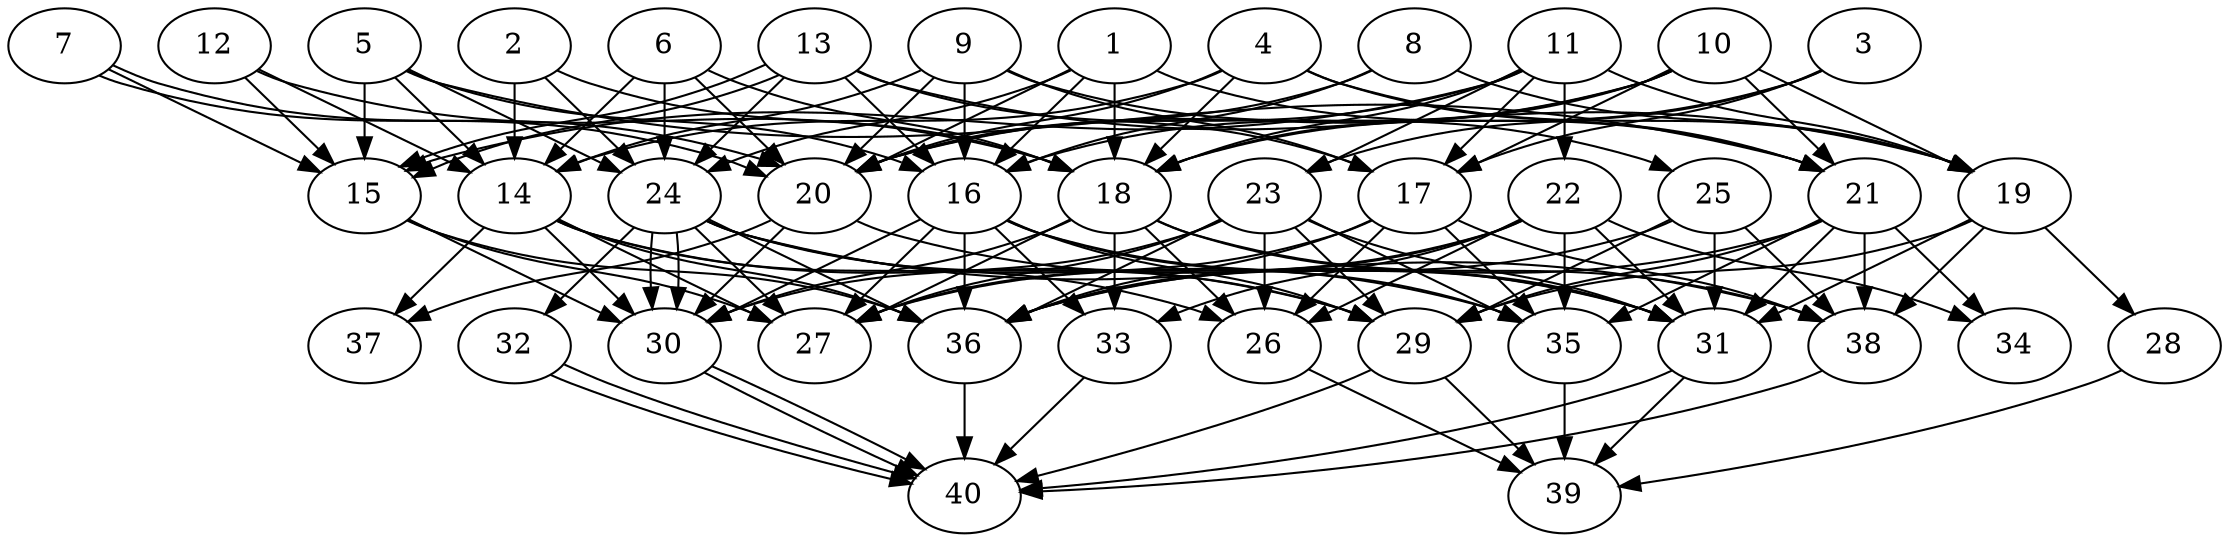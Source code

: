 // DAG automatically generated by daggen at Thu Oct  3 14:06:48 2019
// ./daggen --dot -n 40 --ccr 0.5 --fat 0.7 --regular 0.9 --density 0.7 --mindata 5242880 --maxdata 52428800 
digraph G {
  1 [size="40577024", alpha="0.15", expect_size="20288512"] 
  1 -> 16 [size ="20288512"]
  1 -> 18 [size ="20288512"]
  1 -> 20 [size ="20288512"]
  1 -> 21 [size ="20288512"]
  1 -> 24 [size ="20288512"]
  2 [size="63727616", alpha="0.10", expect_size="31863808"] 
  2 -> 14 [size ="31863808"]
  2 -> 18 [size ="31863808"]
  2 -> 24 [size ="31863808"]
  3 [size="19511296", alpha="0.02", expect_size="9755648"] 
  3 -> 17 [size ="9755648"]
  3 -> 18 [size ="9755648"]
  3 -> 23 [size ="9755648"]
  4 [size="68583424", alpha="0.10", expect_size="34291712"] 
  4 -> 14 [size ="34291712"]
  4 -> 18 [size ="34291712"]
  4 -> 19 [size ="34291712"]
  4 -> 20 [size ="34291712"]
  4 -> 21 [size ="34291712"]
  5 [size="15863808", alpha="0.15", expect_size="7931904"] 
  5 -> 14 [size ="7931904"]
  5 -> 15 [size ="7931904"]
  5 -> 16 [size ="7931904"]
  5 -> 21 [size ="7931904"]
  5 -> 24 [size ="7931904"]
  6 [size="63725568", alpha="0.05", expect_size="31862784"] 
  6 -> 14 [size ="31862784"]
  6 -> 18 [size ="31862784"]
  6 -> 20 [size ="31862784"]
  6 -> 24 [size ="31862784"]
  7 [size="50167808", alpha="0.01", expect_size="25083904"] 
  7 -> 15 [size ="25083904"]
  7 -> 20 [size ="25083904"]
  7 -> 20 [size ="25083904"]
  8 [size="67553280", alpha="0.19", expect_size="33776640"] 
  8 -> 16 [size ="33776640"]
  8 -> 19 [size ="33776640"]
  8 -> 20 [size ="33776640"]
  9 [size="11130880", alpha="0.10", expect_size="5565440"] 
  9 -> 14 [size ="5565440"]
  9 -> 16 [size ="5565440"]
  9 -> 17 [size ="5565440"]
  9 -> 20 [size ="5565440"]
  9 -> 25 [size ="5565440"]
  10 [size="86773760", alpha="0.02", expect_size="43386880"] 
  10 -> 16 [size ="43386880"]
  10 -> 17 [size ="43386880"]
  10 -> 18 [size ="43386880"]
  10 -> 19 [size ="43386880"]
  10 -> 20 [size ="43386880"]
  10 -> 21 [size ="43386880"]
  11 [size="22190080", alpha="0.07", expect_size="11095040"] 
  11 -> 15 [size ="11095040"]
  11 -> 17 [size ="11095040"]
  11 -> 18 [size ="11095040"]
  11 -> 19 [size ="11095040"]
  11 -> 20 [size ="11095040"]
  11 -> 22 [size ="11095040"]
  11 -> 23 [size ="11095040"]
  12 [size="92528640", alpha="0.11", expect_size="46264320"] 
  12 -> 14 [size ="46264320"]
  12 -> 15 [size ="46264320"]
  12 -> 18 [size ="46264320"]
  13 [size="46704640", alpha="0.12", expect_size="23352320"] 
  13 -> 15 [size ="23352320"]
  13 -> 15 [size ="23352320"]
  13 -> 16 [size ="23352320"]
  13 -> 17 [size ="23352320"]
  13 -> 19 [size ="23352320"]
  13 -> 24 [size ="23352320"]
  14 [size="54710272", alpha="0.01", expect_size="27355136"] 
  14 -> 26 [size ="27355136"]
  14 -> 27 [size ="27355136"]
  14 -> 29 [size ="27355136"]
  14 -> 30 [size ="27355136"]
  14 -> 36 [size ="27355136"]
  14 -> 37 [size ="27355136"]
  15 [size="101697536", alpha="0.19", expect_size="50848768"] 
  15 -> 27 [size ="50848768"]
  15 -> 30 [size ="50848768"]
  15 -> 36 [size ="50848768"]
  16 [size="76419072", alpha="0.08", expect_size="38209536"] 
  16 -> 27 [size ="38209536"]
  16 -> 29 [size ="38209536"]
  16 -> 30 [size ="38209536"]
  16 -> 31 [size ="38209536"]
  16 -> 33 [size ="38209536"]
  16 -> 35 [size ="38209536"]
  16 -> 36 [size ="38209536"]
  17 [size="102041600", alpha="0.02", expect_size="51020800"] 
  17 -> 26 [size ="51020800"]
  17 -> 27 [size ="51020800"]
  17 -> 35 [size ="51020800"]
  17 -> 36 [size ="51020800"]
  17 -> 38 [size ="51020800"]
  18 [size="14524416", alpha="0.04", expect_size="7262208"] 
  18 -> 26 [size ="7262208"]
  18 -> 27 [size ="7262208"]
  18 -> 30 [size ="7262208"]
  18 -> 31 [size ="7262208"]
  18 -> 33 [size ="7262208"]
  18 -> 38 [size ="7262208"]
  19 [size="104142848", alpha="0.10", expect_size="52071424"] 
  19 -> 28 [size ="52071424"]
  19 -> 29 [size ="52071424"]
  19 -> 31 [size ="52071424"]
  19 -> 38 [size ="52071424"]
  20 [size="59271168", alpha="0.03", expect_size="29635584"] 
  20 -> 30 [size ="29635584"]
  20 -> 31 [size ="29635584"]
  20 -> 37 [size ="29635584"]
  21 [size="67342336", alpha="0.01", expect_size="33671168"] 
  21 -> 29 [size ="33671168"]
  21 -> 31 [size ="33671168"]
  21 -> 34 [size ="33671168"]
  21 -> 35 [size ="33671168"]
  21 -> 36 [size ="33671168"]
  21 -> 38 [size ="33671168"]
  22 [size="99301376", alpha="0.11", expect_size="49650688"] 
  22 -> 26 [size ="49650688"]
  22 -> 27 [size ="49650688"]
  22 -> 31 [size ="49650688"]
  22 -> 33 [size ="49650688"]
  22 -> 34 [size ="49650688"]
  22 -> 35 [size ="49650688"]
  22 -> 36 [size ="49650688"]
  23 [size="58114048", alpha="0.02", expect_size="29057024"] 
  23 -> 26 [size ="29057024"]
  23 -> 27 [size ="29057024"]
  23 -> 29 [size ="29057024"]
  23 -> 30 [size ="29057024"]
  23 -> 31 [size ="29057024"]
  23 -> 35 [size ="29057024"]
  23 -> 36 [size ="29057024"]
  24 [size="20137984", alpha="0.06", expect_size="10068992"] 
  24 -> 27 [size ="10068992"]
  24 -> 29 [size ="10068992"]
  24 -> 30 [size ="10068992"]
  24 -> 30 [size ="10068992"]
  24 -> 32 [size ="10068992"]
  24 -> 35 [size ="10068992"]
  24 -> 36 [size ="10068992"]
  24 -> 38 [size ="10068992"]
  25 [size="22650880", alpha="0.11", expect_size="11325440"] 
  25 -> 29 [size ="11325440"]
  25 -> 31 [size ="11325440"]
  25 -> 36 [size ="11325440"]
  25 -> 38 [size ="11325440"]
  26 [size="17760256", alpha="0.08", expect_size="8880128"] 
  26 -> 39 [size ="8880128"]
  27 [size="56915968", alpha="0.12", expect_size="28457984"] 
  28 [size="64362496", alpha="0.09", expect_size="32181248"] 
  28 -> 39 [size ="32181248"]
  29 [size="83865600", alpha="0.06", expect_size="41932800"] 
  29 -> 39 [size ="41932800"]
  29 -> 40 [size ="41932800"]
  30 [size="38914048", alpha="0.19", expect_size="19457024"] 
  30 -> 40 [size ="19457024"]
  30 -> 40 [size ="19457024"]
  31 [size="50722816", alpha="0.15", expect_size="25361408"] 
  31 -> 39 [size ="25361408"]
  31 -> 40 [size ="25361408"]
  32 [size="55013376", alpha="0.08", expect_size="27506688"] 
  32 -> 40 [size ="27506688"]
  32 -> 40 [size ="27506688"]
  33 [size="10659840", alpha="0.09", expect_size="5329920"] 
  33 -> 40 [size ="5329920"]
  34 [size="21057536", alpha="0.19", expect_size="10528768"] 
  35 [size="49934336", alpha="0.08", expect_size="24967168"] 
  35 -> 39 [size ="24967168"]
  36 [size="102670336", alpha="0.11", expect_size="51335168"] 
  36 -> 40 [size ="51335168"]
  37 [size="43759616", alpha="0.14", expect_size="21879808"] 
  38 [size="101627904", alpha="0.18", expect_size="50813952"] 
  38 -> 40 [size ="50813952"]
  39 [size="50229248", alpha="0.01", expect_size="25114624"] 
  40 [size="78954496", alpha="0.15", expect_size="39477248"] 
}
